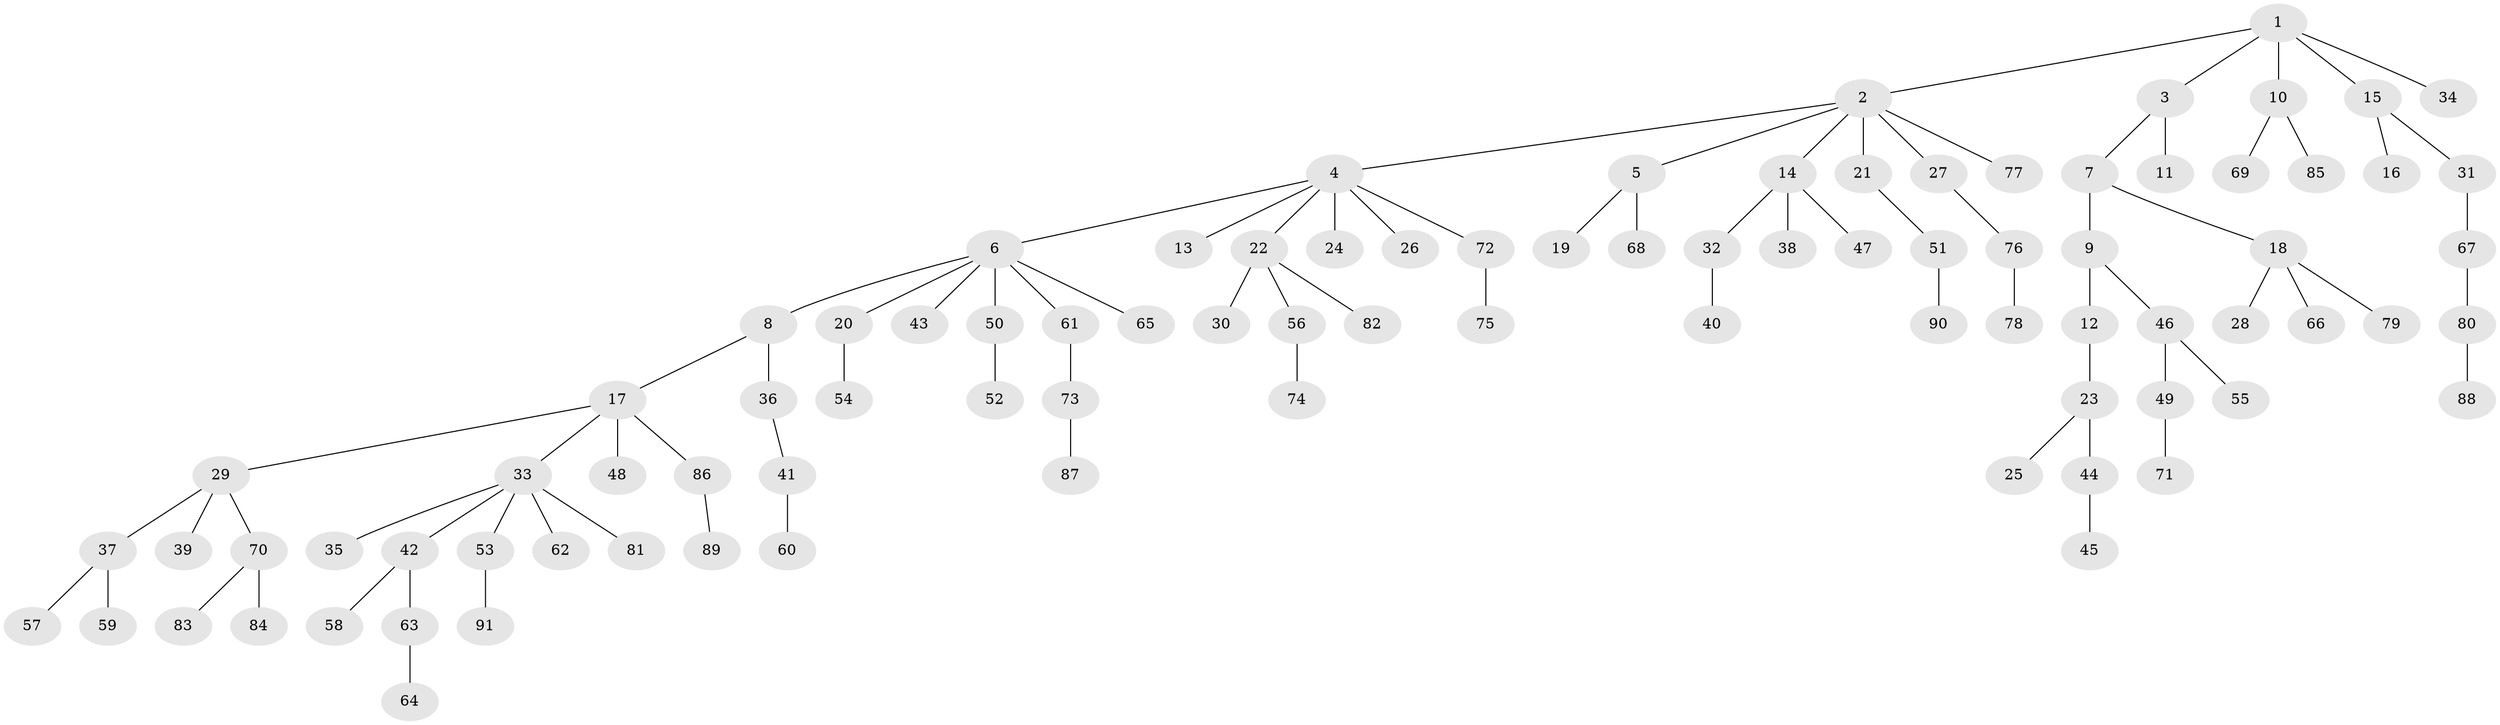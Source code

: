 // coarse degree distribution, {6: 0.04838709677419355, 7: 0.016129032258064516, 2: 0.1935483870967742, 5: 0.04838709677419355, 3: 0.0967741935483871, 4: 0.016129032258064516, 1: 0.5806451612903226}
// Generated by graph-tools (version 1.1) at 2025/52/02/27/25 19:52:13]
// undirected, 91 vertices, 90 edges
graph export_dot {
graph [start="1"]
  node [color=gray90,style=filled];
  1;
  2;
  3;
  4;
  5;
  6;
  7;
  8;
  9;
  10;
  11;
  12;
  13;
  14;
  15;
  16;
  17;
  18;
  19;
  20;
  21;
  22;
  23;
  24;
  25;
  26;
  27;
  28;
  29;
  30;
  31;
  32;
  33;
  34;
  35;
  36;
  37;
  38;
  39;
  40;
  41;
  42;
  43;
  44;
  45;
  46;
  47;
  48;
  49;
  50;
  51;
  52;
  53;
  54;
  55;
  56;
  57;
  58;
  59;
  60;
  61;
  62;
  63;
  64;
  65;
  66;
  67;
  68;
  69;
  70;
  71;
  72;
  73;
  74;
  75;
  76;
  77;
  78;
  79;
  80;
  81;
  82;
  83;
  84;
  85;
  86;
  87;
  88;
  89;
  90;
  91;
  1 -- 2;
  1 -- 3;
  1 -- 10;
  1 -- 15;
  1 -- 34;
  2 -- 4;
  2 -- 5;
  2 -- 14;
  2 -- 21;
  2 -- 27;
  2 -- 77;
  3 -- 7;
  3 -- 11;
  4 -- 6;
  4 -- 13;
  4 -- 22;
  4 -- 24;
  4 -- 26;
  4 -- 72;
  5 -- 19;
  5 -- 68;
  6 -- 8;
  6 -- 20;
  6 -- 43;
  6 -- 50;
  6 -- 61;
  6 -- 65;
  7 -- 9;
  7 -- 18;
  8 -- 17;
  8 -- 36;
  9 -- 12;
  9 -- 46;
  10 -- 69;
  10 -- 85;
  12 -- 23;
  14 -- 32;
  14 -- 38;
  14 -- 47;
  15 -- 16;
  15 -- 31;
  17 -- 29;
  17 -- 33;
  17 -- 48;
  17 -- 86;
  18 -- 28;
  18 -- 66;
  18 -- 79;
  20 -- 54;
  21 -- 51;
  22 -- 30;
  22 -- 56;
  22 -- 82;
  23 -- 25;
  23 -- 44;
  27 -- 76;
  29 -- 37;
  29 -- 39;
  29 -- 70;
  31 -- 67;
  32 -- 40;
  33 -- 35;
  33 -- 42;
  33 -- 53;
  33 -- 62;
  33 -- 81;
  36 -- 41;
  37 -- 57;
  37 -- 59;
  41 -- 60;
  42 -- 58;
  42 -- 63;
  44 -- 45;
  46 -- 49;
  46 -- 55;
  49 -- 71;
  50 -- 52;
  51 -- 90;
  53 -- 91;
  56 -- 74;
  61 -- 73;
  63 -- 64;
  67 -- 80;
  70 -- 83;
  70 -- 84;
  72 -- 75;
  73 -- 87;
  76 -- 78;
  80 -- 88;
  86 -- 89;
}
